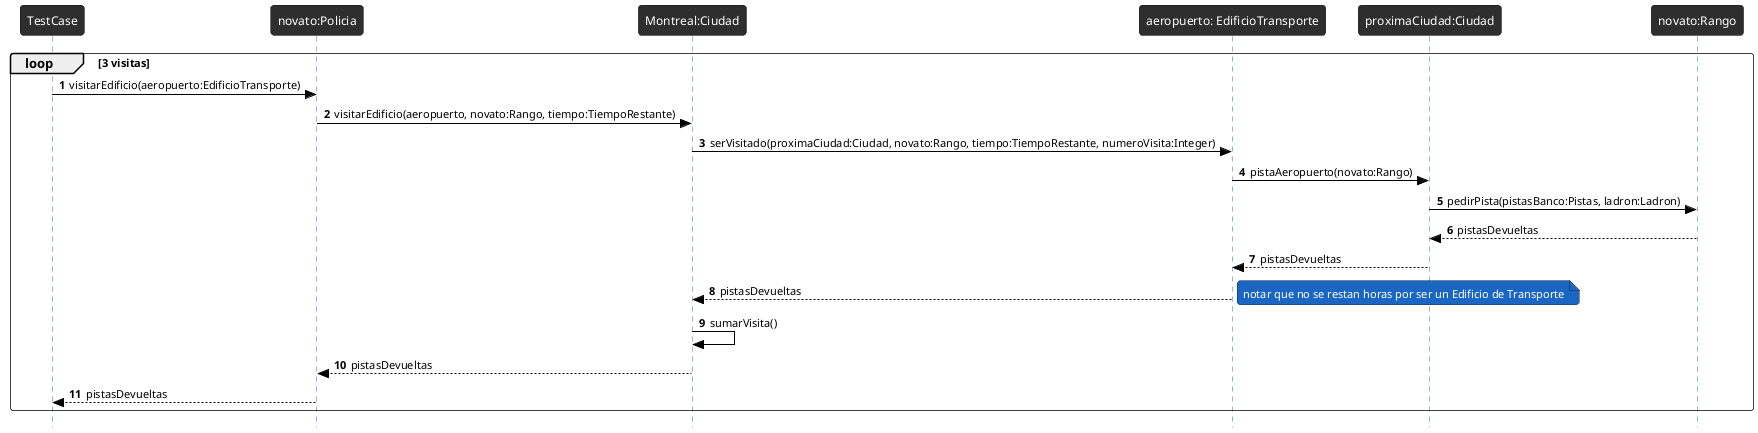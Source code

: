 @startuml

!theme reddress-darkblue
autonumber
skinparam style strictuml
skinparam BackGroundColor white
skinparam RoundCorner 7
skinparam SequenceGroupFontColor black
skinparam SequenceGroupBorderColor black
skinparam SequenceGroupBorderThickness 0.5
skinparam ArrowFontColor black
skinparam ArrowColor black
skinparam ActorFontColor black
skinparam participantFontSize 12
skinparam SequenceLifeLineBackGroundColor 2e2e2e
loop 3 visitas
TestCase -> "novato:Policia" as policia: visitarEdificio(aeropuerto:EdificioTransporte)

policia -> "Montreal:Ciudad" as montreal : visitarEdificio(aeropuerto, novato:Rango, tiempo:TiempoRestante)

montreal ->"aeropuerto: EdificioTransporte" as edificio: serVisitado(proximaCiudad:Ciudad, novato:Rango, tiempo:TiempoRestante, numeroVisita:Integer)
edificio -> "proximaCiudad:Ciudad" as proximaCiudad : pistaAeropuerto(novato:Rango)
proximaCiudad -> "novato:Rango" as rango : pedirPista(pistasBanco:Pistas, ladron:Ladron)
rango --> proximaCiudad: pistasDevueltas
proximaCiudad -->edificio : pistasDevueltas
montreal <-- edificio: pistasDevueltas
note right: notar que no se restan horas por ser un Edificio de Transporte
montreal -> montreal : sumarVisita()
policia <-- montreal: pistasDevueltas
policia --> TestCase: pistasDevueltas
end

@enduml